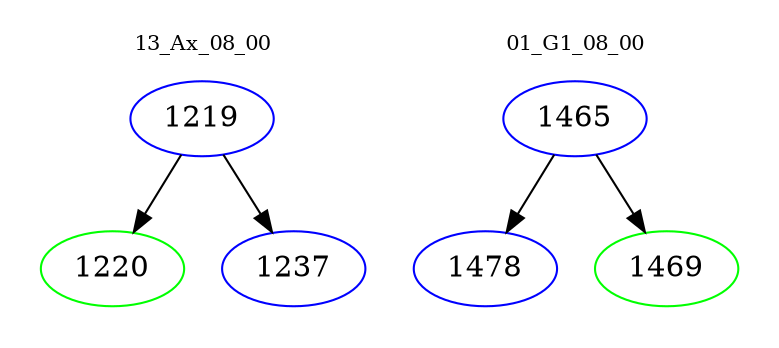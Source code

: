 digraph{
subgraph cluster_0 {
color = white
label = "13_Ax_08_00";
fontsize=10;
T0_1219 [label="1219", color="blue"]
T0_1219 -> T0_1220 [color="black"]
T0_1220 [label="1220", color="green"]
T0_1219 -> T0_1237 [color="black"]
T0_1237 [label="1237", color="blue"]
}
subgraph cluster_1 {
color = white
label = "01_G1_08_00";
fontsize=10;
T1_1465 [label="1465", color="blue"]
T1_1465 -> T1_1478 [color="black"]
T1_1478 [label="1478", color="blue"]
T1_1465 -> T1_1469 [color="black"]
T1_1469 [label="1469", color="green"]
}
}
